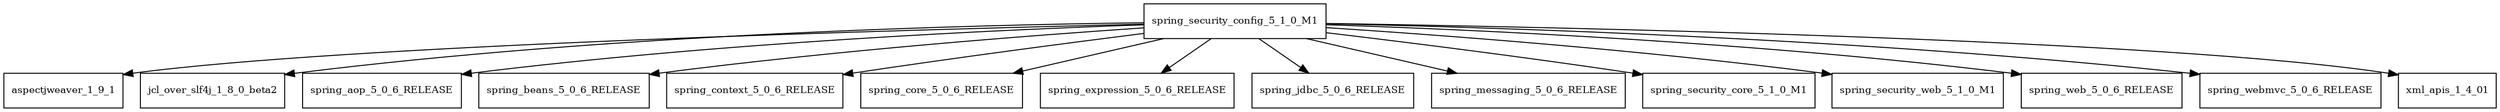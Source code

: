 digraph spring_security_config_5_1_0_M1_dependencies {
  node [shape = box, fontsize=10.0];
  spring_security_config_5_1_0_M1 -> aspectjweaver_1_9_1;
  spring_security_config_5_1_0_M1 -> jcl_over_slf4j_1_8_0_beta2;
  spring_security_config_5_1_0_M1 -> spring_aop_5_0_6_RELEASE;
  spring_security_config_5_1_0_M1 -> spring_beans_5_0_6_RELEASE;
  spring_security_config_5_1_0_M1 -> spring_context_5_0_6_RELEASE;
  spring_security_config_5_1_0_M1 -> spring_core_5_0_6_RELEASE;
  spring_security_config_5_1_0_M1 -> spring_expression_5_0_6_RELEASE;
  spring_security_config_5_1_0_M1 -> spring_jdbc_5_0_6_RELEASE;
  spring_security_config_5_1_0_M1 -> spring_messaging_5_0_6_RELEASE;
  spring_security_config_5_1_0_M1 -> spring_security_core_5_1_0_M1;
  spring_security_config_5_1_0_M1 -> spring_security_web_5_1_0_M1;
  spring_security_config_5_1_0_M1 -> spring_web_5_0_6_RELEASE;
  spring_security_config_5_1_0_M1 -> spring_webmvc_5_0_6_RELEASE;
  spring_security_config_5_1_0_M1 -> xml_apis_1_4_01;
}
